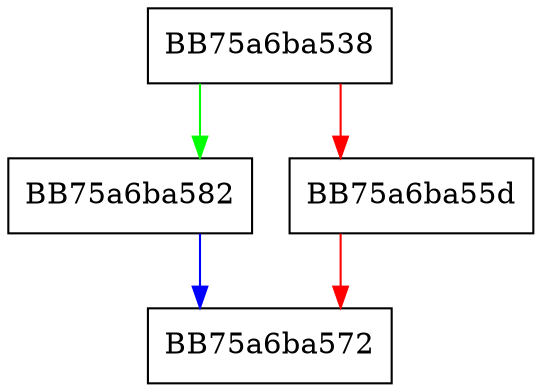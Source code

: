 digraph ReadObjectContent {
  node [shape="box"];
  graph [splines=ortho];
  BB75a6ba538 -> BB75a6ba582 [color="green"];
  BB75a6ba538 -> BB75a6ba55d [color="red"];
  BB75a6ba55d -> BB75a6ba572 [color="red"];
  BB75a6ba582 -> BB75a6ba572 [color="blue"];
}